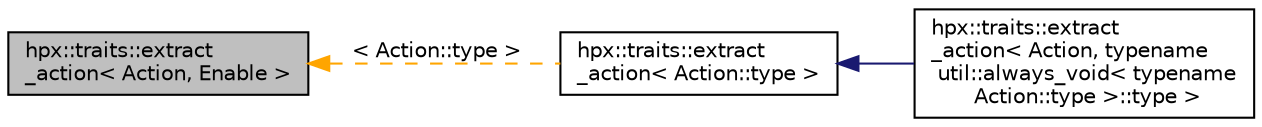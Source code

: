 digraph "hpx::traits::extract_action&lt; Action, Enable &gt;"
{
  edge [fontname="Helvetica",fontsize="10",labelfontname="Helvetica",labelfontsize="10"];
  node [fontname="Helvetica",fontsize="10",shape=record];
  rankdir="LR";
  Node0 [label="hpx::traits::extract\l_action\< Action, Enable \>",height=0.2,width=0.4,color="black", fillcolor="grey75", style="filled", fontcolor="black"];
  Node0 -> Node1 [dir="back",color="orange",fontsize="10",style="dashed",label=" \< Action::type \>" ,fontname="Helvetica"];
  Node1 [label="hpx::traits::extract\l_action\< Action::type \>",height=0.2,width=0.4,color="black", fillcolor="white", style="filled",URL="$dc/d0e/structhpx_1_1traits_1_1extract__action.html"];
  Node1 -> Node2 [dir="back",color="midnightblue",fontsize="10",style="solid",fontname="Helvetica"];
  Node2 [label="hpx::traits::extract\l_action\< Action, typename\l util::always_void\< typename\l Action::type \>::type \>",height=0.2,width=0.4,color="black", fillcolor="white", style="filled",URL="$d3/d04/structhpx_1_1traits_1_1extract__action_3_01_action_00_01typename_01util_1_1always__void_3_01type0e4ba1b4f47621660c122580c332276e.html"];
}

